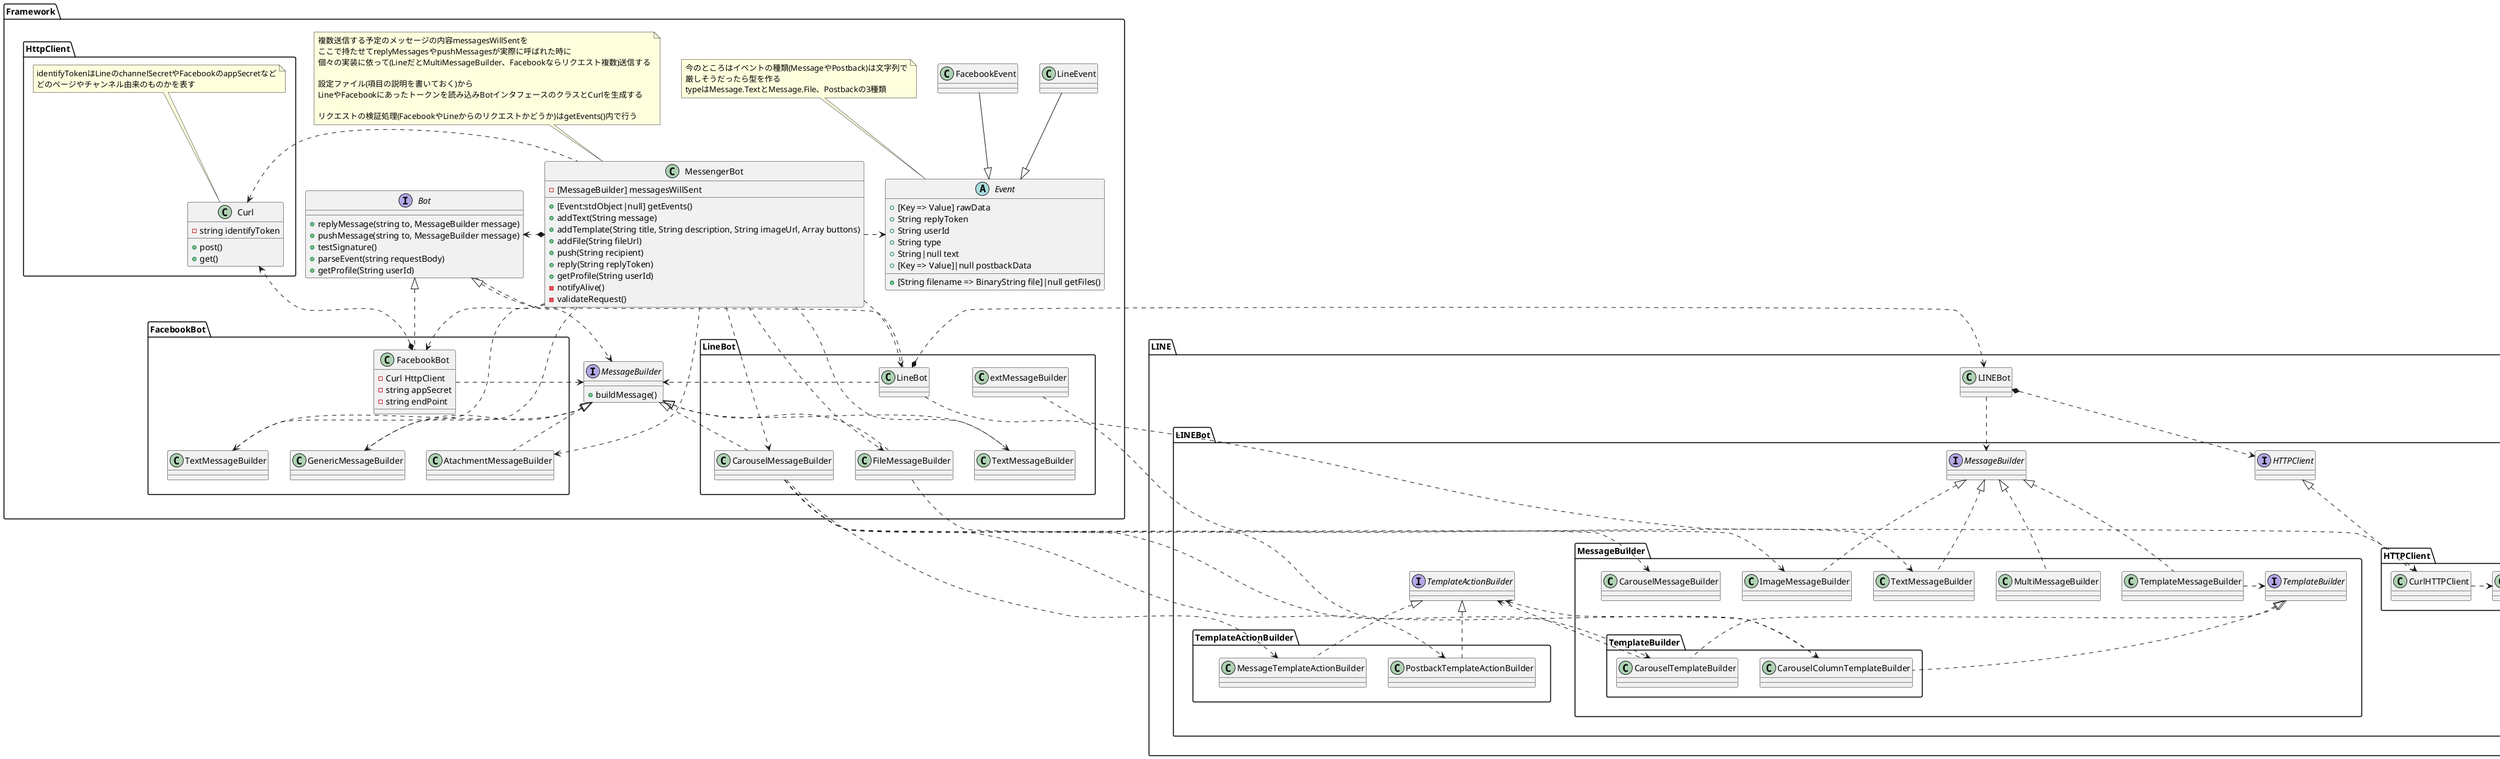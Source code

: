 @startuml

namespace LINE {

  class "LINEBot" as CLINEBot

  namespace LINEBot {

    interface "MessageBuilder" as IMessageBuilder
    interface "TemplateActionBuilder" as ITemplateActionBuilder
    interface "HTTPClient" as IHTTPClient

    namespace MessageBuilder {

      interface "TemplateBuilder" as ITemplateBuilder
      class TemplateMessageBuilder
      class TextMessageBuilder
      class ImageMessageBuilder
      class MultiMessageBuilder

      namespace TemplateBuilder {

        class CarouselTemplateBuilder
        class CarouselColumnTemplateBuilder

      }

    }

    namespace TemplateActionBuilder {

      class MessageTemplateActionBuilder
      class PostbackTemplateActionBuilder

    }

    namespace HTTPClient {

      class Curl
      class CurlHTTPClient

    }

  }

}

namespace Framework {

  interface "Bot" as IBot {
    + replyMessage(string to, MessageBuilder message)
    + pushMessage(string to, MessageBuilder message)
    + testSignature()
    + parseEvent(string requestBody)
    + getProfile(String userId)
  }

  interface "MessageBuilder" as IMessageBuilder {
    + buildMessage()
  }

  abstract class Event {
    + [Key => Value] rawData
    + String replyToken
    + String userId
    + String type
    + String|null text
    + [Key => Value]|null postbackData
    + [String filename => BinaryString file]|null getFiles()
  }

  note top of Event
    今のところはイベントの種類(MessageやPostback)は文字列で
    厳しそうだったら型を作る
    typeはMessage.TextとMessage.File、Postbackの3種類
  end note

  class FacebookEvent

  class LineEvent

  class MessengerBot {
    - [MessageBuilder] messagesWillSent
    + [Event:stdObject|null] getEvents()
    + addText(String message)
    + addTemplate(String title, String description, String imageUrl, Array buttons)
    + addFile(String fileUrl)
    + push(String recipient)
    + reply(String replyToken)
    + getProfile(String userId)
    - notifyAlive()
    - validateRequest()
  }

  note top of MessengerBot
    複数送信する予定のメッセージの内容messagesWillSentを
    ここで持たせてreplyMessagesやpushMessagesが実際に呼ばれた時に
    個々の実装に依って(LineだとMultiMessageBuilder、Facebookならリクエスト複数)送信する

    設定ファイル(項目の説明を書いておく)から
    LineやFacebookにあったトークンを読み込みBotインタフェースのクラスとCurlを生成する

    リクエストの検証処理(FacebookやLineからのリクエストかどうか)はgetEvents()内で行う
  end note

  namespace FacebookBot {

    class FacebookBot{
      - Curl HttpClient
      - string appSecret
      - string endPoint
    }

    class GenericMessageBuilder
    class AtachmentMessageBuilder
    class TextMessageBuilder

  }

  namespace LineBot {

    class LineBot
    class CarouselMessageBuilder
    class FileMessageBuilder
    class TextMessageBuilder

  }

  namespace HttpClient {

    class Curl {
      - string identifyToken
      + post()
      + get()
    }

    note top of Curl
      identifyTokenはLineのchannelSecretやFacebookのappSecretなど
      どのページやチャンネル由来のものかを表す
    end note

  }

}

' Framework内の関連

Framework.MessengerBot *.l.> Framework.IBot
Framework.MessengerBot .d.> Framework.FacebookBot.FacebookBot
Framework.MessengerBot .d.> Framework.LineBot.LineBot
Framework.MessengerBot .d.> Framework.FacebookBot.GenericMessageBuilder
Framework.MessengerBot .d.> Framework.FacebookBot.AtachmentMessageBuilder
Framework.MessengerBot .d.> Framework.FacebookBot.TextMessageBuilder
Framework.MessengerBot .d.> Framework.LineBot.CarouselMessageBuilder
Framework.MessengerBot .d.> Framework.LineBot.FileMessageBuilder
Framework.MessengerBot .d.> Framework.LineBot.TextMessageBuilder
Framework.MessengerBot .r.> Framework.Event
Framework.MessengerBot .l.> Framework.HttpClient.Curl

Framework.IBot .d.> Framework.IMessageBuilder

Framework.FacebookBot.FacebookBot .u.|> Framework.IBot
Framework.FacebookBot.FacebookBot -[hidden]d- Framework.FacebookBot.GenericMessageBuilder
Framework.FacebookBot.FacebookBot -[hidden]d- Framework.FacebookBot.AtachmentMessageBuilder
Framework.FacebookBot.FacebookBot -[hidden]d- Framework.FacebookBot.TextMessageBuilder
Framework.FacebookBot.FacebookBot ..> Framework.IMessageBuilder
Framework.FacebookBot.FacebookBot *..> Framework.HttpClient.Curl

Framework.LineBot.LineBot .u.|> Framework.IBot
Framework.LineBot.LineBot -[hidden]d- Framework.LineBot.CarouselMessageBuilder
Framework.LineBot.LineBot -[hidden]d- Framework.LineBot.TextMessageBuilder
Framework.LineBot.LineBot -[hidden]d- Framework.LineBot.FileMessageBuilder
Framework.LineBot.LineBot ..> Framework.IMessageBuilder

Framework.FacebookBot.GenericMessageBuilder .u.|> Framework.IMessageBuilder
Framework.FacebookBot.AtachmentMessageBuilder .u.|> Framework.IMessageBuilder
Framework.FacebookBot.TextMessageBuilder .u.|> Framework.IMessageBuilder

Framework.LineBot.CarouselMessageBuilder .u.|> Framework.IMessageBuilder
Framework.LineBot.TextMessageBuilder .u.|> Framework.IMessageBuilder
Framework.LineBot.FileMessageBuilder .u.|> Framework.IMessageBuilder

Framework.Event <|-u- Framework.FacebookEvent
Framework.Event <|-u- Framework.LineEvent
Framework.Event -[hidden]d- Framework.LineBot.LineBot

Framework.HttpClient.Curl -[hidden]d- Framework.FacebookBot.FacebookBot

' LINE公式SDK内の関連

LINE.CLINEBot .d.> LINE.LINEBot.IMessageBuilder
LINE.CLINEBot *..> LINE.LINEBot.IHTTPClient

LINE.LINEBot.IMessageBuilder -[hidden]d- LINE.LINEBot.MessageBuilder.ImageMessageBuilder
LINE.LINEBot.IMessageBuilder -[hidden]d- LINE.LINEBot.MessageBuilder.TemplateMessageBuilder
LINE.LINEBot.IMessageBuilder -[hidden]d- LINE.LINEBot.MessageBuilder.TextMessageBuilder
LINE.LINEBot.IMessageBuilder -[hidden]d- LINE.LINEBot.MessageBuilder.MultiMessageBuilder

LINE.LINEBot.ITemplateActionBuilder -[hidden]d- LINE.LINEBot.TemplateActionBuilder

LINE.LINEBot.MessageBuilder.TextMessageBuilder .u.|> LINE.LINEBot.IMessageBuilder

LINE.LINEBot.MessageBuilder.ImageMessageBuilder .u.|> LINE.LINEBot.IMessageBuilder

LINE.LINEBot.MessageBuilder.TemplateMessageBuilder -[hidden]l- LINE.LINEBot.MessageBuilder.ImageMessageBuilder
LINE.LINEBot.MessageBuilder.TemplateMessageBuilder -[hidden]l- LINE.LINEBot.MessageBuilder.TextMessageBuilder
LINE.LINEBot.MessageBuilder.TemplateMessageBuilder -[hidden]l- LINE.LINEBot.MessageBuilder.MultiMessageBuilder
LINE.LINEBot.MessageBuilder.TemplateMessageBuilder .r.> LINE.LINEBot.MessageBuilder.ITemplateBuilder
LINE.LINEBot.MessageBuilder.TemplateMessageBuilder .u.|> LINE.LINEBot.IMessageBuilder

LINE.LINEBot.MessageBuilder.MultiMessageBuilder .u.|> LINE.LINEBot.IMessageBuilder

LINE.LINEBot.MessageBuilder.TemplateBuilder.CarouselColumnTemplateBuilder .u.|> LINE.LINEBot.MessageBuilder.ITemplateBuilder
LINE.LINEBot.MessageBuilder.TemplateBuilder.CarouselColumnTemplateBuilder .u.> LINE.LINEBot.ITemplateActionBuilder

LINE.LINEBot.MessageBuilder.TemplateBuilder.CarouselTemplateBuilder .u.|> LINE.LINEBot.MessageBuilder.ITemplateBuilder
LINE.LINEBot.MessageBuilder.TemplateBuilder.CarouselTemplateBuilder .u.> LINE.LINEBot.ITemplateActionBuilder

LINE.LINEBot.TemplateActionBuilder.PostbackTemplateActionBuilder .u.|> LINE.LINEBot.ITemplateActionBuilder

LINE.LINEBot.TemplateActionBuilder.MessageTemplateActionBuilder .u.|> LINE.LINEBot.ITemplateActionBuilder

LINE.LINEBot.HTTPClient.CurlHTTPClient .u.|> LINE.LINEBot.IHTTPClient
LINE.LINEBot.HTTPClient.CurlHTTPClient .r.> LINE.LINEBot.HTTPClient.Curl

' FrameworkとLINE公式SDKの関連

Framework -[hidden]d- LINE
Framework.FacebookBot -[hidden]d- LINE.LINEBot.TemplateActionBuilder
Framework.LineBot -[hidden]d- LINE.LINEBot.MessageBuilder

Framework.LineBot.LineBot *.d.> LINE.CLINEBot
Framework.LineBot.LineBot ..> LINE.LINEBot.HTTPClient.CurlHTTPClient

Framework.LineBot.CarouselMessageBuilder .d.> LINE.LINEBot.MessageBuilder.CarouselMessageBuilder
Framework.LineBot.CarouselMessageBuilder .d.> LINE.LINEBot.TemplateActionBuilder.MessageTemplateActionBuilder
Framework.LineBot.CarouselMessageBuilder .d.> LINE.LINEBot.TemplateActionBuilder.PostbackTemplateActionBuilder
Framework.LineBot.CarouselMessageBuilder .d.> LINE.LINEBot.MessageBuilder.TemplateBuilder.CarouselTemplateBuilder
Framework.LineBot.CarouselMessageBuilder .d.> LINE.LINEBot.MessageBuilder.TemplateBuilder.CarouselColumnTemplateBuilder

Framework.LineBot.FileMessageBuilder ..> LINE.LINEBot.MessageBuilder.ImageMessageBuilder

Framework.LineBot.extMessageBuilder ..> LINE.LINEBot.MessageBuilder.TextMessageBuilder

@enduml
